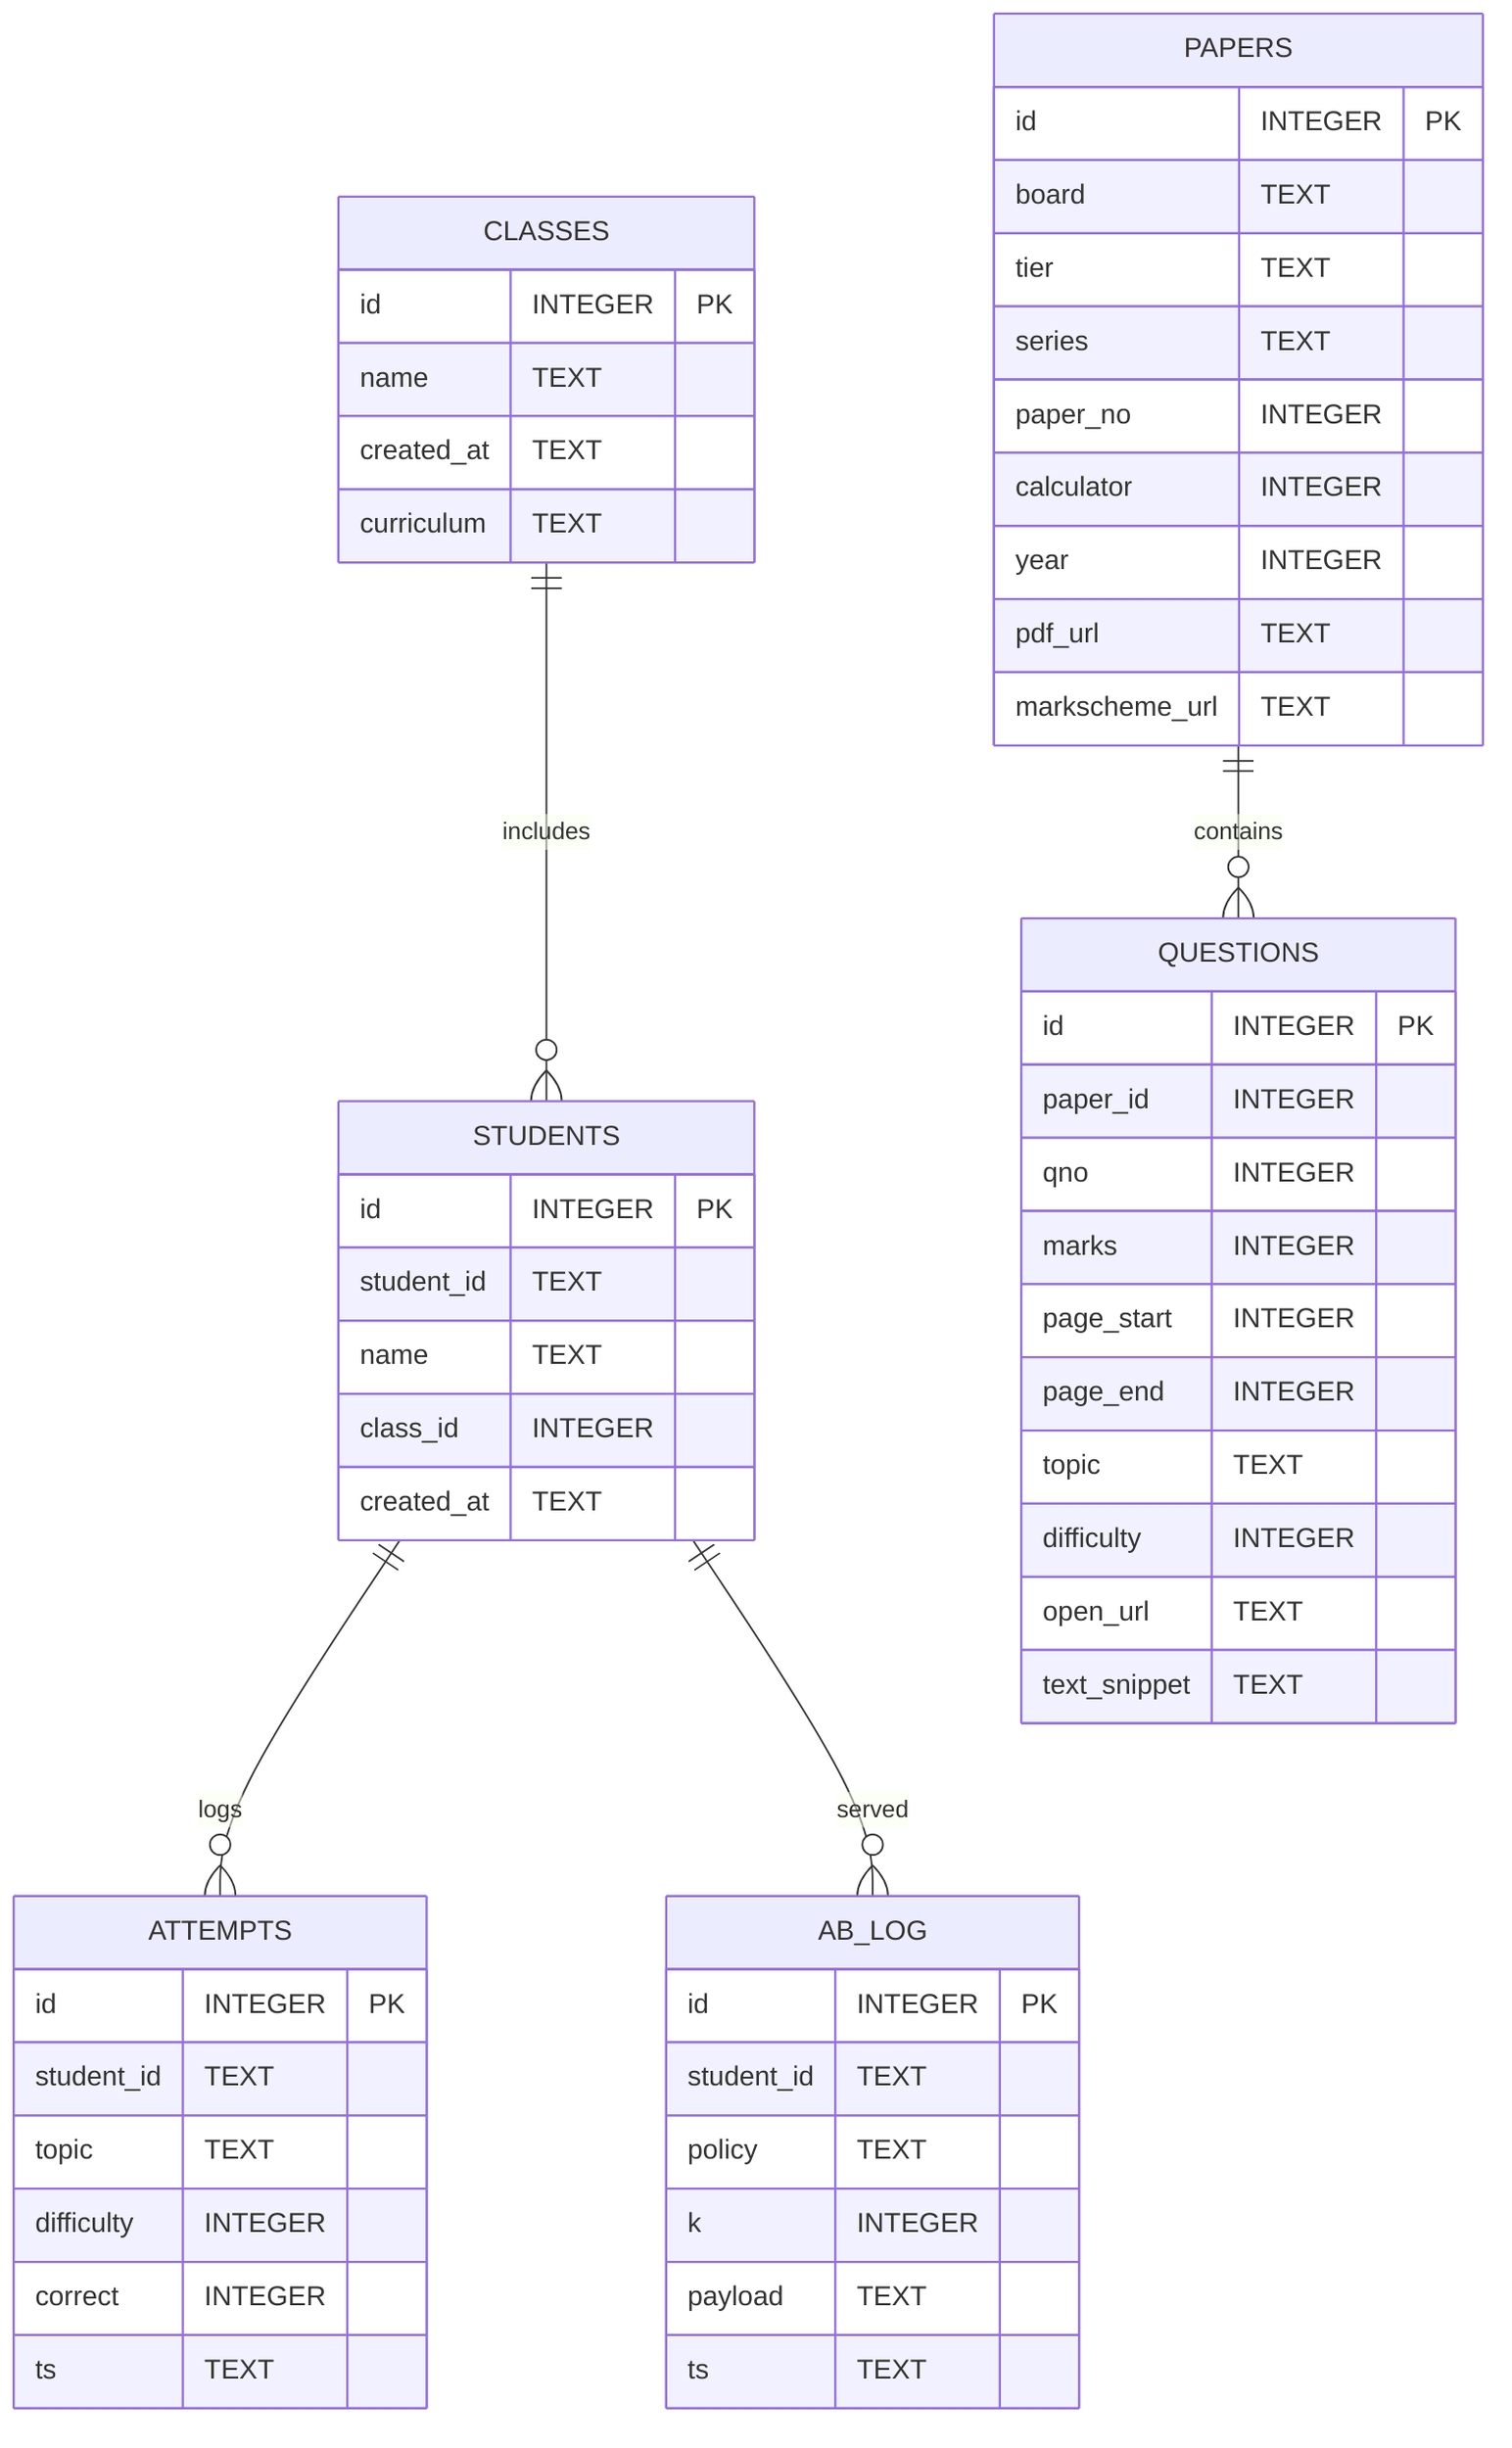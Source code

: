 %% ER diagram for the SQLite schema
%% Source tables and relations extracted from backend/main.py and backend/ingest_paper.py

erDiagram
    CLASSES ||--o{ STUDENTS : includes
    STUDENTS ||--o{ ATTEMPTS : logs
    PAPERS ||--o{ QUESTIONS : contains
    STUDENTS ||--o{ AB_LOG : served

    CLASSES {
      id INTEGER PK
      name TEXT
      created_at TEXT
      curriculum TEXT
    }

    STUDENTS {
      id INTEGER PK
      student_id TEXT
      name TEXT
      class_id INTEGER
      created_at TEXT
    }

    ATTEMPTS {
      id INTEGER PK
      student_id TEXT
      topic TEXT
      difficulty INTEGER
      correct INTEGER
      ts TEXT
    }

    PAPERS {
      id INTEGER PK
      board TEXT
      tier TEXT
      series TEXT
      paper_no INTEGER
      calculator INTEGER
      year INTEGER
      pdf_url TEXT
      markscheme_url TEXT
    }

    QUESTIONS {
      id INTEGER PK
      paper_id INTEGER
      qno INTEGER
      marks INTEGER
      page_start INTEGER
      page_end INTEGER
      topic TEXT
      difficulty INTEGER
      open_url TEXT
      text_snippet TEXT
    }

    AB_LOG {
      id INTEGER PK
      student_id TEXT
      policy TEXT
      k INTEGER
      payload TEXT
      ts TEXT
    }